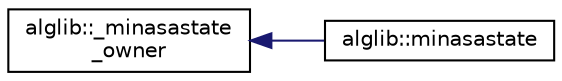 digraph "Graphical Class Hierarchy"
{
  edge [fontname="Helvetica",fontsize="10",labelfontname="Helvetica",labelfontsize="10"];
  node [fontname="Helvetica",fontsize="10",shape=record];
  rankdir="LR";
  Node0 [label="alglib::_minasastate\l_owner",height=0.2,width=0.4,color="black", fillcolor="white", style="filled",URL="$classalglib_1_1__minasastate__owner.html"];
  Node0 -> Node1 [dir="back",color="midnightblue",fontsize="10",style="solid",fontname="Helvetica"];
  Node1 [label="alglib::minasastate",height=0.2,width=0.4,color="black", fillcolor="white", style="filled",URL="$classalglib_1_1minasastate.html"];
}
